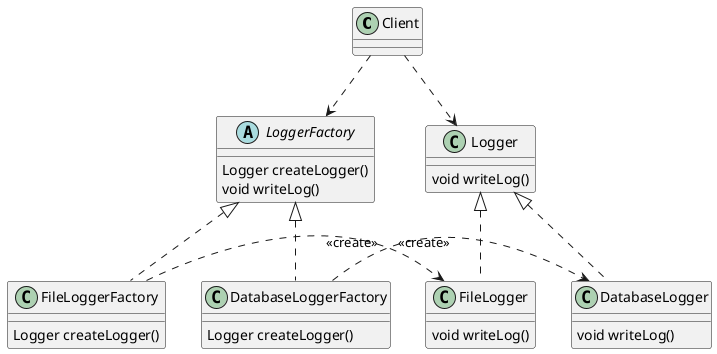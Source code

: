 @startuml
class Client
abstract class LoggerFactory {
Logger createLogger()
void writeLog()
}
class Logger {
void writeLog()
}
class FileLoggerFactory {
Logger createLogger()
}
Class FileLogger {
void writeLog()
}
class DatabaseLoggerFactory {
Logger createLogger()
}
class DatabaseLogger {
void writeLog()
}

Client ..down> LoggerFactory
Client ..down> Logger

FileLoggerFactory ..up|> LoggerFactory
FileLogger ..up|> Logger
FileLoggerFactory ..right> FileLogger : <<create>>

DatabaseLoggerFactory ..up|> LoggerFactory
DatabaseLogger ..up|> Logger
DatabaseLoggerFactory ..right> DatabaseLogger : <<create>>
@enduml
